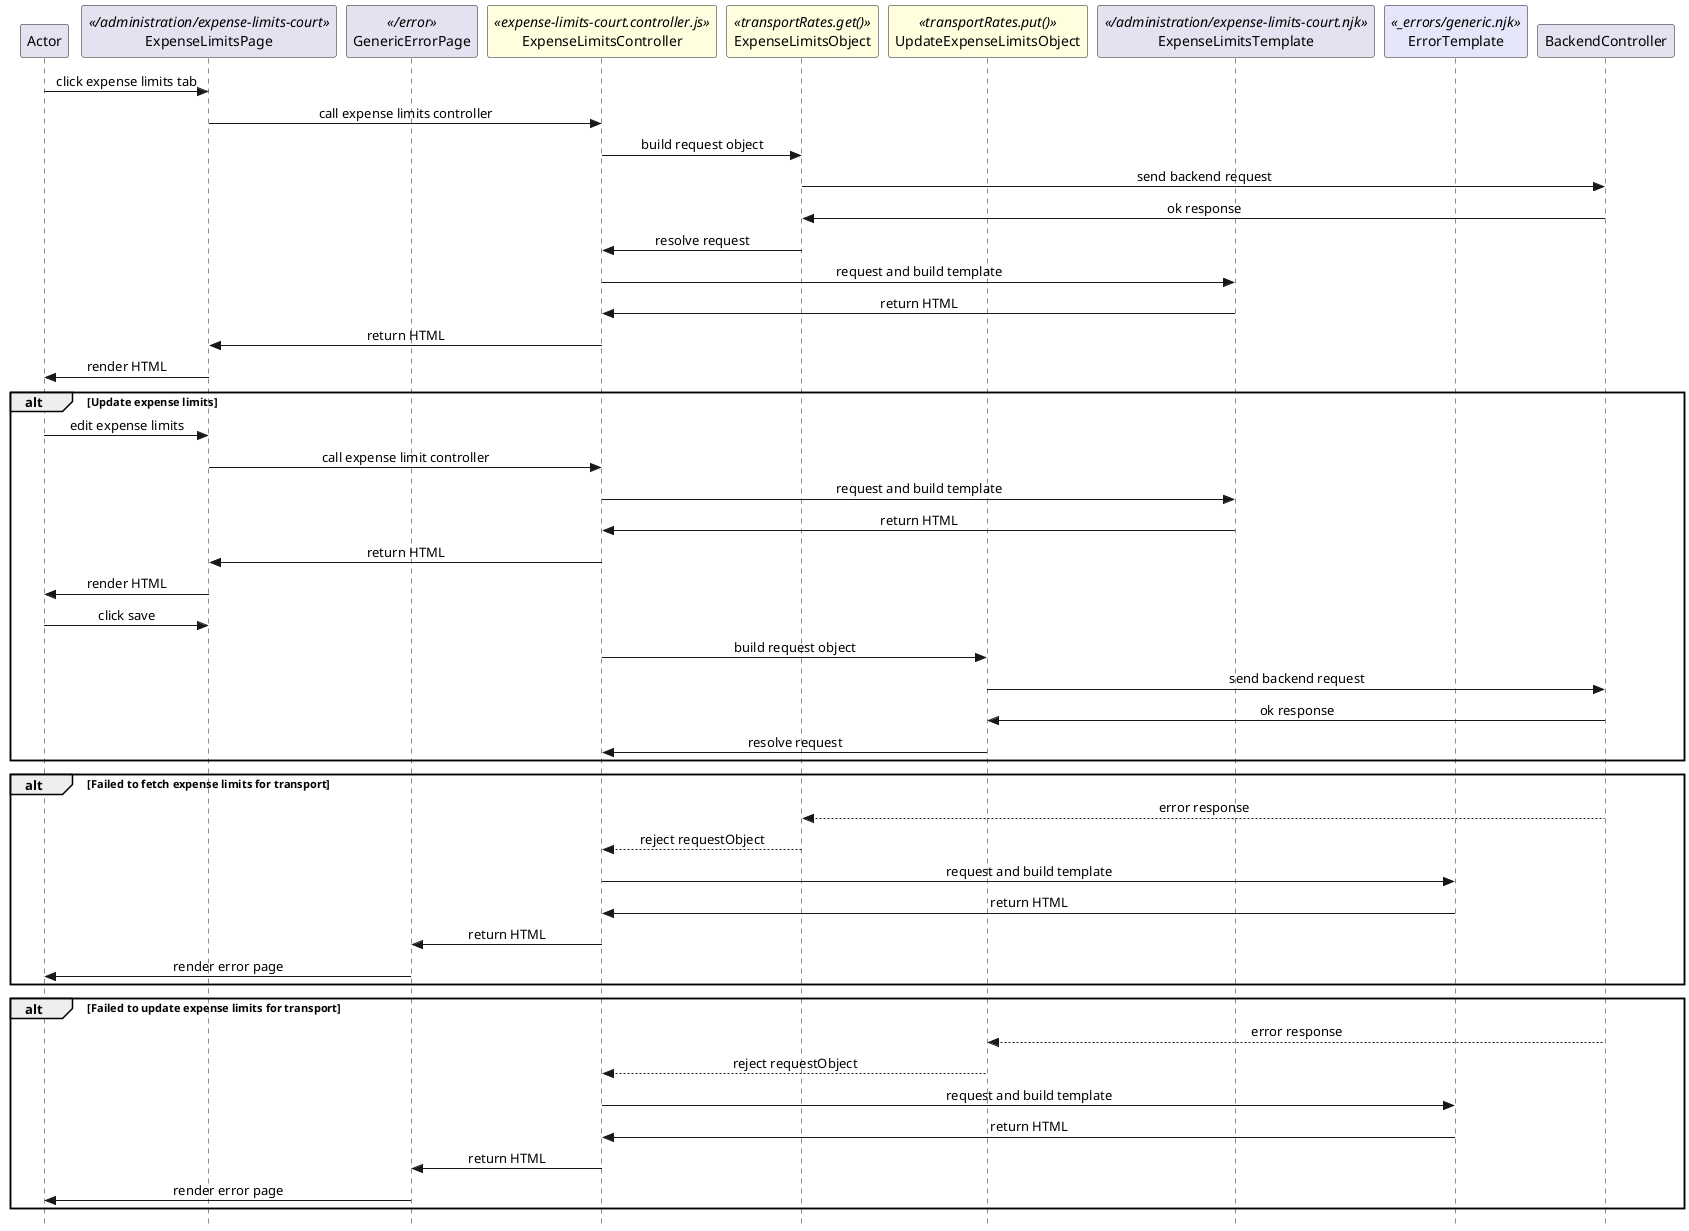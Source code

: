 @startuml expense-limits

skinparam Style strictuml 
skinparam SequenceMessageAlignment center

participant Actor

''' LOCAL ROUTING
participant ExpenseLimitsPage <</administration/expense-limits-court>>
participant GenericErrorPage <</error>>

''' CONTROLLER AND REQUEST OBJECTS
participant ExpenseLimitsController <<expense-limits-court.controller.js>> #lightyellow
participant ExpenseLimitsObject <<transportRates.get()>> #lightyellow
participant UpdateExpenseLimitsObject <<transportRates.put()>> #lightyellow

''' TEMPLATES
participant ExpenseLimitsTemplate <</administration/expense-limits-court.njk>>
participant ErrorTemplate <<_errors/generic.njk>> #lavender

''' BACKEND CONTROLLER
participant BackendController

Actor -> ExpenseLimitsPage: click expense limits tab
ExpenseLimitsPage -> ExpenseLimitsController : call expense limits controller

ExpenseLimitsController -> ExpenseLimitsObject : build request object
ExpenseLimitsObject -> BackendController : send backend request
ExpenseLimitsObject <- BackendController : ok response
ExpenseLimitsController <- ExpenseLimitsObject : resolve request

ExpenseLimitsController -> ExpenseLimitsTemplate : request and build template
ExpenseLimitsController <- ExpenseLimitsTemplate : return HTML
ExpenseLimitsPage <- ExpenseLimitsController : return HTML
Actor <- ExpenseLimitsPage : render HTML

alt Update expense limits
Actor -> ExpenseLimitsPage: edit expense limits
ExpenseLimitsPage -> ExpenseLimitsController : call expense limit controller
ExpenseLimitsController -> ExpenseLimitsTemplate : request and build template
ExpenseLimitsController <- ExpenseLimitsTemplate : return HTML
ExpenseLimitsPage <- ExpenseLimitsController : return HTML
Actor <- ExpenseLimitsPage : render HTML

Actor -> ExpenseLimitsPage: click save
ExpenseLimitsController -> UpdateExpenseLimitsObject : build request object
UpdateExpenseLimitsObject -> BackendController : send backend request
UpdateExpenseLimitsObject <- BackendController : ok response
ExpenseLimitsController <- UpdateExpenseLimitsObject : resolve request
end



alt Failed to fetch expense limits for transport
    ExpenseLimitsObject <-- BackendController : error response
    ExpenseLimitsController <-- ExpenseLimitsObject : reject requestObject
    ExpenseLimitsController -> ErrorTemplate : request and build template
    ExpenseLimitsController <- ErrorTemplate : return HTML
    GenericErrorPage <- ExpenseLimitsController : return HTML
    Actor <- GenericErrorPage : render error page
end

alt Failed to update expense limits for transport
    UpdateExpenseLimitsObject <-- BackendController : error response
    ExpenseLimitsController <-- UpdateExpenseLimitsObject : reject requestObject
    ExpenseLimitsController -> ErrorTemplate : request and build template
    ExpenseLimitsController <- ErrorTemplate : return HTML
    GenericErrorPage <- ExpenseLimitsController : return HTML
    Actor <- GenericErrorPage : render error page
end

